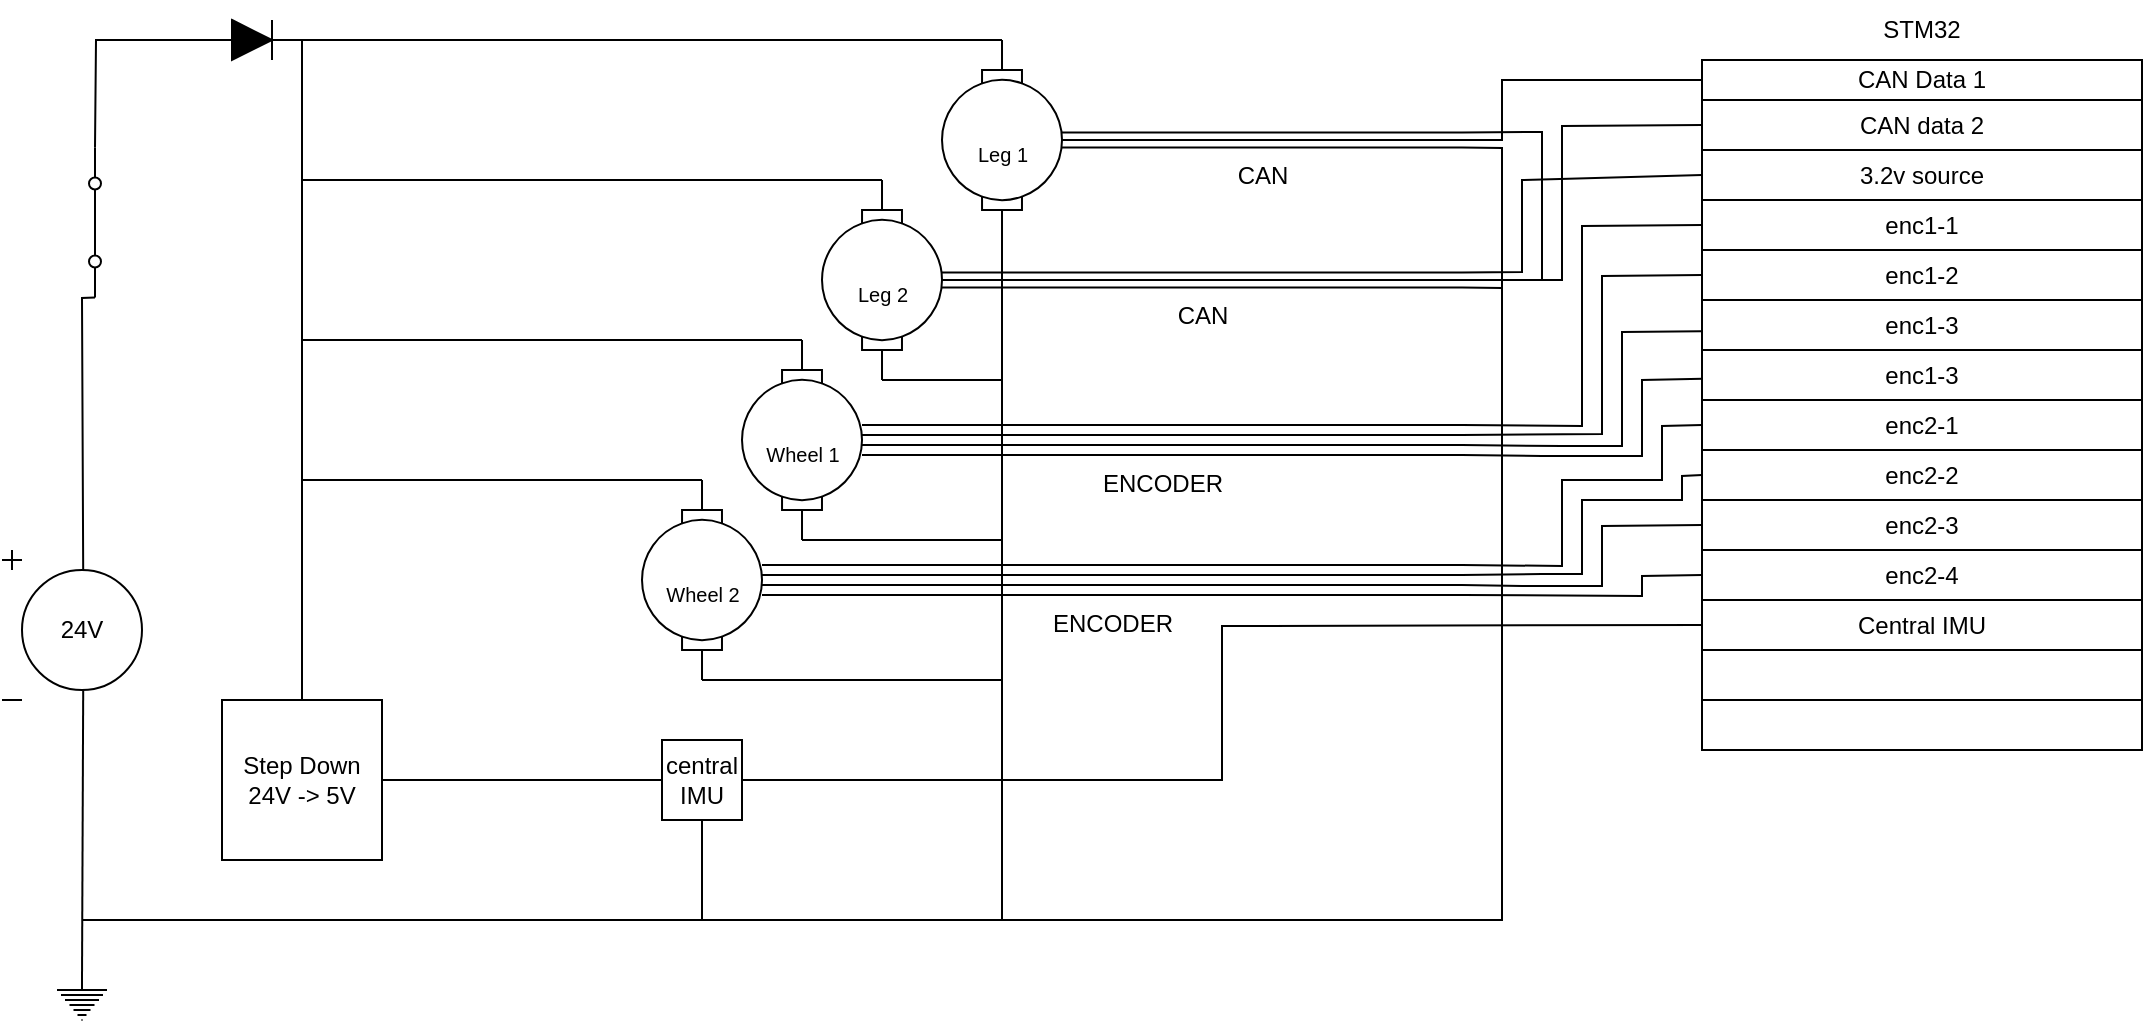 <mxfile version="21.2.8" type="device">
  <diagram name="Page-1" id="z8_DMeVFrz-r03T_bh5p">
    <mxGraphModel dx="974" dy="575" grid="1" gridSize="10" guides="1" tooltips="1" connect="1" arrows="1" fold="1" page="1" pageScale="1" pageWidth="850" pageHeight="1100" math="0" shadow="0">
      <root>
        <mxCell id="0" />
        <mxCell id="1" parent="0" />
        <mxCell id="wrNVoRmsTCd5IjerdAtQ-37" value="&lt;font style=&quot;font-size: 10px;&quot;&gt;Leg 1&lt;/font&gt;" style="shape=mxgraph.electrical.electro-mechanical.motor_2;html=1;shadow=0;dashed=0;align=center;fontSize=30;strokeWidth=1;direction=south;" parent="1" vertex="1">
          <mxGeometry x="540" y="40" width="60" height="100" as="geometry" />
        </mxCell>
        <mxCell id="wrNVoRmsTCd5IjerdAtQ-38" value="&lt;font style=&quot;font-size: 10px;&quot;&gt;Leg 2&lt;/font&gt;" style="shape=mxgraph.electrical.electro-mechanical.motor_2;html=1;shadow=0;dashed=0;align=center;fontSize=30;strokeWidth=1;direction=south;" parent="1" vertex="1">
          <mxGeometry x="480" y="110" width="60" height="100" as="geometry" />
        </mxCell>
        <mxCell id="wrNVoRmsTCd5IjerdAtQ-39" value="&lt;font style=&quot;font-size: 10px;&quot;&gt;Wheel 1&lt;/font&gt;" style="shape=mxgraph.electrical.electro-mechanical.motor_2;html=1;shadow=0;dashed=0;align=center;fontSize=30;strokeWidth=1;direction=south;" parent="1" vertex="1">
          <mxGeometry x="440" y="190" width="60" height="100" as="geometry" />
        </mxCell>
        <mxCell id="wrNVoRmsTCd5IjerdAtQ-40" value="&lt;font style=&quot;font-size: 10px;&quot;&gt;Wheel 2&lt;/font&gt;" style="shape=mxgraph.electrical.electro-mechanical.motor_2;html=1;shadow=0;dashed=0;align=center;fontSize=30;strokeWidth=1;direction=south;" parent="1" vertex="1">
          <mxGeometry x="390" y="260" width="60" height="100" as="geometry" />
        </mxCell>
        <mxCell id="wrNVoRmsTCd5IjerdAtQ-41" value="" style="pointerEvents=1;verticalLabelPosition=bottom;shadow=0;dashed=0;align=center;html=1;verticalAlign=top;shape=mxgraph.electrical.signal_sources.dc_source_1;" parent="1" vertex="1">
          <mxGeometry x="70" y="295" width="70" height="75" as="geometry" />
        </mxCell>
        <mxCell id="wrNVoRmsTCd5IjerdAtQ-42" value="24V" style="text;html=1;strokeColor=none;fillColor=none;align=center;verticalAlign=middle;whiteSpace=wrap;rounded=0;" parent="1" vertex="1">
          <mxGeometry x="80" y="320" width="60" height="30" as="geometry" />
        </mxCell>
        <mxCell id="wrNVoRmsTCd5IjerdAtQ-44" value="" style="endArrow=none;html=1;rounded=0;exitX=0;exitY=0.8;exitDx=0;exitDy=0;" parent="1" source="mzY82UwGpCVkSk2-1u4O-4" target="wrNVoRmsTCd5IjerdAtQ-45" edge="1">
          <mxGeometry width="50" height="50" relative="1" as="geometry">
            <mxPoint x="130" y="70" as="sourcePoint" />
            <mxPoint x="180" y="40" as="targetPoint" />
            <Array as="points">
              <mxPoint x="117" y="40" />
            </Array>
          </mxGeometry>
        </mxCell>
        <mxCell id="wrNVoRmsTCd5IjerdAtQ-45" value="" style="pointerEvents=1;fillColor=strokeColor;verticalLabelPosition=bottom;shadow=0;dashed=0;align=center;html=1;verticalAlign=top;shape=mxgraph.electrical.diodes.diode;" parent="1" vertex="1">
          <mxGeometry x="170" y="30" width="50" height="20" as="geometry" />
        </mxCell>
        <mxCell id="wrNVoRmsTCd5IjerdAtQ-46" value="" style="pointerEvents=1;verticalLabelPosition=bottom;shadow=0;dashed=0;align=center;html=1;verticalAlign=top;shape=mxgraph.electrical.signal_sources.protective_earth;" parent="1" vertex="1">
          <mxGeometry x="97.5" y="510" width="25" height="20" as="geometry" />
        </mxCell>
        <mxCell id="wrNVoRmsTCd5IjerdAtQ-48" value="" style="endArrow=none;html=1;rounded=0;entryX=0.58;entryY=0.935;entryDx=0;entryDy=0;entryPerimeter=0;exitX=0.5;exitY=0;exitDx=0;exitDy=0;exitPerimeter=0;" parent="1" source="wrNVoRmsTCd5IjerdAtQ-46" target="wrNVoRmsTCd5IjerdAtQ-41" edge="1">
          <mxGeometry width="50" height="50" relative="1" as="geometry">
            <mxPoint x="80" y="250" as="sourcePoint" />
            <mxPoint x="130" y="200" as="targetPoint" />
          </mxGeometry>
        </mxCell>
        <mxCell id="wrNVoRmsTCd5IjerdAtQ-51" value="" style="endArrow=none;html=1;rounded=0;entryX=1;entryY=0.5;entryDx=0;entryDy=0;entryPerimeter=0;exitX=0;exitY=0.5;exitDx=0;exitDy=0;exitPerimeter=0;" parent="1" source="wrNVoRmsTCd5IjerdAtQ-37" target="wrNVoRmsTCd5IjerdAtQ-45" edge="1">
          <mxGeometry width="50" height="50" relative="1" as="geometry">
            <mxPoint x="240" y="120" as="sourcePoint" />
            <mxPoint x="290" y="70" as="targetPoint" />
          </mxGeometry>
        </mxCell>
        <mxCell id="wrNVoRmsTCd5IjerdAtQ-52" value="" style="endArrow=none;html=1;rounded=0;entryX=1;entryY=0.5;entryDx=0;entryDy=0;entryPerimeter=0;exitX=0;exitY=0.5;exitDx=0;exitDy=0;exitPerimeter=0;" parent="1" source="wrNVoRmsTCd5IjerdAtQ-40" target="wrNVoRmsTCd5IjerdAtQ-45" edge="1">
          <mxGeometry width="50" height="50" relative="1" as="geometry">
            <mxPoint x="190" y="160" as="sourcePoint" />
            <mxPoint x="240" y="110" as="targetPoint" />
            <Array as="points">
              <mxPoint x="220" y="260" />
            </Array>
          </mxGeometry>
        </mxCell>
        <mxCell id="wrNVoRmsTCd5IjerdAtQ-53" value="" style="endArrow=none;html=1;rounded=0;entryX=0;entryY=0.5;entryDx=0;entryDy=0;entryPerimeter=0;" parent="1" target="wrNVoRmsTCd5IjerdAtQ-38" edge="1">
          <mxGeometry width="50" height="50" relative="1" as="geometry">
            <mxPoint x="220" y="110" as="sourcePoint" />
            <mxPoint x="310" y="100" as="targetPoint" />
          </mxGeometry>
        </mxCell>
        <mxCell id="wrNVoRmsTCd5IjerdAtQ-54" value="" style="endArrow=none;html=1;rounded=0;entryX=0;entryY=0.5;entryDx=0;entryDy=0;entryPerimeter=0;" parent="1" target="wrNVoRmsTCd5IjerdAtQ-39" edge="1">
          <mxGeometry width="50" height="50" relative="1" as="geometry">
            <mxPoint x="220" y="190" as="sourcePoint" />
            <mxPoint x="310" y="190" as="targetPoint" />
          </mxGeometry>
        </mxCell>
        <mxCell id="wrNVoRmsTCd5IjerdAtQ-55" value="" style="endArrow=none;html=1;rounded=0;exitX=1;exitY=0.5;exitDx=0;exitDy=0;exitPerimeter=0;" parent="1" source="wrNVoRmsTCd5IjerdAtQ-37" edge="1">
          <mxGeometry width="50" height="50" relative="1" as="geometry">
            <mxPoint x="450" y="80" as="sourcePoint" />
            <mxPoint x="570" y="160" as="targetPoint" />
          </mxGeometry>
        </mxCell>
        <mxCell id="wrNVoRmsTCd5IjerdAtQ-56" value="" style="endArrow=none;html=1;rounded=0;exitX=1;exitY=0.5;exitDx=0;exitDy=0;exitPerimeter=0;" parent="1" source="wrNVoRmsTCd5IjerdAtQ-38" edge="1">
          <mxGeometry width="50" height="50" relative="1" as="geometry">
            <mxPoint x="390" y="109.57" as="sourcePoint" />
            <mxPoint x="570" y="160" as="targetPoint" />
            <Array as="points">
              <mxPoint x="570" y="210" />
            </Array>
          </mxGeometry>
        </mxCell>
        <mxCell id="wrNVoRmsTCd5IjerdAtQ-57" value="" style="endArrow=none;html=1;rounded=0;exitX=1;exitY=0.5;exitDx=0;exitDy=0;exitPerimeter=0;" parent="1" source="wrNVoRmsTCd5IjerdAtQ-39" edge="1">
          <mxGeometry width="50" height="50" relative="1" as="geometry">
            <mxPoint x="400" y="190" as="sourcePoint" />
            <mxPoint x="570" y="290" as="targetPoint" />
          </mxGeometry>
        </mxCell>
        <mxCell id="wrNVoRmsTCd5IjerdAtQ-59" value="" style="endArrow=none;html=1;rounded=0;exitX=1;exitY=0.5;exitDx=0;exitDy=0;exitPerimeter=0;" parent="1" source="wrNVoRmsTCd5IjerdAtQ-40" edge="1">
          <mxGeometry width="50" height="50" relative="1" as="geometry">
            <mxPoint x="410" y="259.57" as="sourcePoint" />
            <mxPoint x="570" y="360" as="targetPoint" />
          </mxGeometry>
        </mxCell>
        <mxCell id="wrNVoRmsTCd5IjerdAtQ-60" value="" style="endArrow=none;html=1;rounded=0;" parent="1" edge="1">
          <mxGeometry width="50" height="50" relative="1" as="geometry">
            <mxPoint x="570" y="210" as="sourcePoint" />
            <mxPoint x="110" y="480" as="targetPoint" />
            <Array as="points">
              <mxPoint x="570" y="480" />
            </Array>
          </mxGeometry>
        </mxCell>
        <mxCell id="wrNVoRmsTCd5IjerdAtQ-62" value="ENCODER" style="verticalLabelPosition=bottom;shadow=0;dashed=0;align=center;html=1;verticalAlign=top;shape=mxgraph.electrical.transmission.4_line_bus;" parent="1" vertex="1">
          <mxGeometry x="500" y="232.5" width="300" height="15" as="geometry" />
        </mxCell>
        <mxCell id="wrNVoRmsTCd5IjerdAtQ-64" value="CAN" style="verticalLabelPosition=bottom;shadow=0;dashed=0;align=center;html=1;verticalAlign=top;shape=mxgraph.electrical.transmission.3_line_bus;" parent="1" vertex="1">
          <mxGeometry x="600" y="86.25" width="200" height="7.5" as="geometry" />
        </mxCell>
        <mxCell id="wrNVoRmsTCd5IjerdAtQ-66" value="ENCODER" style="verticalLabelPosition=bottom;shadow=0;dashed=0;align=center;html=1;verticalAlign=top;shape=mxgraph.electrical.transmission.4_line_bus;" parent="1" vertex="1">
          <mxGeometry x="450" y="302.5" width="350" height="15" as="geometry" />
        </mxCell>
        <mxCell id="wrNVoRmsTCd5IjerdAtQ-67" value="CAN" style="verticalLabelPosition=bottom;shadow=0;dashed=0;align=center;html=1;verticalAlign=top;shape=mxgraph.electrical.transmission.3_line_bus;" parent="1" vertex="1">
          <mxGeometry x="540" y="156.25" width="260" height="7.5" as="geometry" />
        </mxCell>
        <mxCell id="wrNVoRmsTCd5IjerdAtQ-68" value="Step Down 24V -&amp;gt; 5V" style="whiteSpace=wrap;html=1;aspect=fixed;" parent="1" vertex="1">
          <mxGeometry x="180" y="370" width="80" height="80" as="geometry" />
        </mxCell>
        <mxCell id="wrNVoRmsTCd5IjerdAtQ-69" value="" style="endArrow=none;html=1;rounded=0;exitX=0.5;exitY=0;exitDx=0;exitDy=0;" parent="1" source="wrNVoRmsTCd5IjerdAtQ-68" edge="1">
          <mxGeometry width="50" height="50" relative="1" as="geometry">
            <mxPoint x="140" y="230" as="sourcePoint" />
            <mxPoint x="220" y="260" as="targetPoint" />
          </mxGeometry>
        </mxCell>
        <mxCell id="wrNVoRmsTCd5IjerdAtQ-70" value="" style="endArrow=none;html=1;rounded=0;exitX=1;exitY=0.5;exitDx=0;exitDy=0;" parent="1" source="wrNVoRmsTCd5IjerdAtQ-68" edge="1">
          <mxGeometry width="50" height="50" relative="1" as="geometry">
            <mxPoint x="300" y="370" as="sourcePoint" />
            <mxPoint x="400" y="410" as="targetPoint" />
          </mxGeometry>
        </mxCell>
        <mxCell id="wrNVoRmsTCd5IjerdAtQ-71" value="central IMU" style="whiteSpace=wrap;html=1;aspect=fixed;" parent="1" vertex="1">
          <mxGeometry x="400" y="390" width="40" height="40" as="geometry" />
        </mxCell>
        <mxCell id="wrNVoRmsTCd5IjerdAtQ-74" value="" style="endArrow=none;html=1;rounded=0;entryX=0.5;entryY=1;entryDx=0;entryDy=0;" parent="1" target="wrNVoRmsTCd5IjerdAtQ-71" edge="1">
          <mxGeometry width="50" height="50" relative="1" as="geometry">
            <mxPoint x="420" y="480" as="sourcePoint" />
            <mxPoint x="710" y="400" as="targetPoint" />
          </mxGeometry>
        </mxCell>
        <mxCell id="wrNVoRmsTCd5IjerdAtQ-75" value="" style="endArrow=none;html=1;rounded=0;exitX=1;exitY=0.5;exitDx=0;exitDy=0;entryX=0;entryY=0.5;entryDx=0;entryDy=0;" parent="1" source="wrNVoRmsTCd5IjerdAtQ-71" target="wrNVoRmsTCd5IjerdAtQ-100" edge="1">
          <mxGeometry width="50" height="50" relative="1" as="geometry">
            <mxPoint x="650" y="450" as="sourcePoint" />
            <mxPoint x="800" y="410" as="targetPoint" />
            <Array as="points">
              <mxPoint x="680" y="410" />
              <mxPoint x="680" y="333" />
            </Array>
          </mxGeometry>
        </mxCell>
        <mxCell id="wrNVoRmsTCd5IjerdAtQ-77" value="" style="shape=table;startSize=0;container=1;collapsible=0;childLayout=tableLayout;" parent="1" vertex="1">
          <mxGeometry x="920" y="50" width="220" height="345" as="geometry" />
        </mxCell>
        <mxCell id="wrNVoRmsTCd5IjerdAtQ-78" value="" style="shape=tableRow;horizontal=0;startSize=0;swimlaneHead=0;swimlaneBody=0;strokeColor=inherit;top=0;left=0;bottom=0;right=0;collapsible=0;dropTarget=0;fillColor=none;points=[[0,0.5],[1,0.5]];portConstraint=eastwest;" parent="wrNVoRmsTCd5IjerdAtQ-77" vertex="1">
          <mxGeometry width="220" height="20" as="geometry" />
        </mxCell>
        <mxCell id="wrNVoRmsTCd5IjerdAtQ-79" value="CAN Data 1" style="shape=partialRectangle;html=1;whiteSpace=wrap;connectable=0;strokeColor=inherit;overflow=hidden;fillColor=none;top=0;left=0;bottom=0;right=0;pointerEvents=1;" parent="wrNVoRmsTCd5IjerdAtQ-78" vertex="1">
          <mxGeometry width="220" height="20" as="geometry">
            <mxRectangle width="220" height="20" as="alternateBounds" />
          </mxGeometry>
        </mxCell>
        <mxCell id="wrNVoRmsTCd5IjerdAtQ-80" value="" style="shape=tableRow;horizontal=0;startSize=0;swimlaneHead=0;swimlaneBody=0;strokeColor=inherit;top=0;left=0;bottom=0;right=0;collapsible=0;dropTarget=0;fillColor=none;points=[[0,0.5],[1,0.5]];portConstraint=eastwest;" parent="wrNVoRmsTCd5IjerdAtQ-77" vertex="1">
          <mxGeometry y="20" width="220" height="25" as="geometry" />
        </mxCell>
        <mxCell id="wrNVoRmsTCd5IjerdAtQ-81" value="CAN data 2" style="shape=partialRectangle;html=1;whiteSpace=wrap;connectable=0;strokeColor=inherit;overflow=hidden;fillColor=none;top=0;left=0;bottom=0;right=0;pointerEvents=1;" parent="wrNVoRmsTCd5IjerdAtQ-80" vertex="1">
          <mxGeometry width="220" height="25" as="geometry">
            <mxRectangle width="220" height="25" as="alternateBounds" />
          </mxGeometry>
        </mxCell>
        <mxCell id="wrNVoRmsTCd5IjerdAtQ-82" value="" style="shape=tableRow;horizontal=0;startSize=0;swimlaneHead=0;swimlaneBody=0;strokeColor=inherit;top=0;left=0;bottom=0;right=0;collapsible=0;dropTarget=0;fillColor=none;points=[[0,0.5],[1,0.5]];portConstraint=eastwest;" parent="wrNVoRmsTCd5IjerdAtQ-77" vertex="1">
          <mxGeometry y="45" width="220" height="25" as="geometry" />
        </mxCell>
        <mxCell id="wrNVoRmsTCd5IjerdAtQ-83" value="3.2v source" style="shape=partialRectangle;html=1;whiteSpace=wrap;connectable=0;strokeColor=inherit;overflow=hidden;fillColor=none;top=0;left=0;bottom=0;right=0;pointerEvents=1;" parent="wrNVoRmsTCd5IjerdAtQ-82" vertex="1">
          <mxGeometry width="220" height="25" as="geometry">
            <mxRectangle width="220" height="25" as="alternateBounds" />
          </mxGeometry>
        </mxCell>
        <mxCell id="wrNVoRmsTCd5IjerdAtQ-84" value="" style="shape=tableRow;horizontal=0;startSize=0;swimlaneHead=0;swimlaneBody=0;strokeColor=inherit;top=0;left=0;bottom=0;right=0;collapsible=0;dropTarget=0;fillColor=none;points=[[0,0.5],[1,0.5]];portConstraint=eastwest;" parent="wrNVoRmsTCd5IjerdAtQ-77" vertex="1">
          <mxGeometry y="70" width="220" height="25" as="geometry" />
        </mxCell>
        <mxCell id="wrNVoRmsTCd5IjerdAtQ-85" value="enc1-1" style="shape=partialRectangle;html=1;whiteSpace=wrap;connectable=0;strokeColor=inherit;overflow=hidden;fillColor=none;top=0;left=0;bottom=0;right=0;pointerEvents=1;" parent="wrNVoRmsTCd5IjerdAtQ-84" vertex="1">
          <mxGeometry width="220" height="25" as="geometry">
            <mxRectangle width="220" height="25" as="alternateBounds" />
          </mxGeometry>
        </mxCell>
        <mxCell id="wrNVoRmsTCd5IjerdAtQ-86" value="" style="shape=tableRow;horizontal=0;startSize=0;swimlaneHead=0;swimlaneBody=0;strokeColor=inherit;top=0;left=0;bottom=0;right=0;collapsible=0;dropTarget=0;fillColor=none;points=[[0,0.5],[1,0.5]];portConstraint=eastwest;" parent="wrNVoRmsTCd5IjerdAtQ-77" vertex="1">
          <mxGeometry y="95" width="220" height="25" as="geometry" />
        </mxCell>
        <mxCell id="wrNVoRmsTCd5IjerdAtQ-87" value="enc1-2" style="shape=partialRectangle;html=1;whiteSpace=wrap;connectable=0;strokeColor=inherit;overflow=hidden;fillColor=none;top=0;left=0;bottom=0;right=0;pointerEvents=1;" parent="wrNVoRmsTCd5IjerdAtQ-86" vertex="1">
          <mxGeometry width="220" height="25" as="geometry">
            <mxRectangle width="220" height="25" as="alternateBounds" />
          </mxGeometry>
        </mxCell>
        <mxCell id="wrNVoRmsTCd5IjerdAtQ-88" value="" style="shape=tableRow;horizontal=0;startSize=0;swimlaneHead=0;swimlaneBody=0;strokeColor=inherit;top=0;left=0;bottom=0;right=0;collapsible=0;dropTarget=0;fillColor=none;points=[[0,0.5],[1,0.5]];portConstraint=eastwest;" parent="wrNVoRmsTCd5IjerdAtQ-77" vertex="1">
          <mxGeometry y="120" width="220" height="25" as="geometry" />
        </mxCell>
        <mxCell id="wrNVoRmsTCd5IjerdAtQ-89" value="enc1-3" style="shape=partialRectangle;html=1;whiteSpace=wrap;connectable=0;strokeColor=inherit;overflow=hidden;fillColor=none;top=0;left=0;bottom=0;right=0;pointerEvents=1;" parent="wrNVoRmsTCd5IjerdAtQ-88" vertex="1">
          <mxGeometry width="220" height="25" as="geometry">
            <mxRectangle width="220" height="25" as="alternateBounds" />
          </mxGeometry>
        </mxCell>
        <mxCell id="wrNVoRmsTCd5IjerdAtQ-90" value="" style="shape=tableRow;horizontal=0;startSize=0;swimlaneHead=0;swimlaneBody=0;strokeColor=inherit;top=0;left=0;bottom=0;right=0;collapsible=0;dropTarget=0;fillColor=none;points=[[0,0.5],[1,0.5]];portConstraint=eastwest;" parent="wrNVoRmsTCd5IjerdAtQ-77" vertex="1">
          <mxGeometry y="145" width="220" height="25" as="geometry" />
        </mxCell>
        <mxCell id="wrNVoRmsTCd5IjerdAtQ-91" value="enc1-3" style="shape=partialRectangle;html=1;whiteSpace=wrap;connectable=0;strokeColor=inherit;overflow=hidden;fillColor=none;top=0;left=0;bottom=0;right=0;pointerEvents=1;" parent="wrNVoRmsTCd5IjerdAtQ-90" vertex="1">
          <mxGeometry width="220" height="25" as="geometry">
            <mxRectangle width="220" height="25" as="alternateBounds" />
          </mxGeometry>
        </mxCell>
        <mxCell id="wrNVoRmsTCd5IjerdAtQ-92" value="" style="shape=tableRow;horizontal=0;startSize=0;swimlaneHead=0;swimlaneBody=0;strokeColor=inherit;top=0;left=0;bottom=0;right=0;collapsible=0;dropTarget=0;fillColor=none;points=[[0,0.5],[1,0.5]];portConstraint=eastwest;" parent="wrNVoRmsTCd5IjerdAtQ-77" vertex="1">
          <mxGeometry y="170" width="220" height="25" as="geometry" />
        </mxCell>
        <mxCell id="wrNVoRmsTCd5IjerdAtQ-93" value="enc2-1" style="shape=partialRectangle;html=1;whiteSpace=wrap;connectable=0;strokeColor=inherit;overflow=hidden;fillColor=none;top=0;left=0;bottom=0;right=0;pointerEvents=1;" parent="wrNVoRmsTCd5IjerdAtQ-92" vertex="1">
          <mxGeometry width="220" height="25" as="geometry">
            <mxRectangle width="220" height="25" as="alternateBounds" />
          </mxGeometry>
        </mxCell>
        <mxCell id="wrNVoRmsTCd5IjerdAtQ-94" value="" style="shape=tableRow;horizontal=0;startSize=0;swimlaneHead=0;swimlaneBody=0;strokeColor=inherit;top=0;left=0;bottom=0;right=0;collapsible=0;dropTarget=0;fillColor=none;points=[[0,0.5],[1,0.5]];portConstraint=eastwest;" parent="wrNVoRmsTCd5IjerdAtQ-77" vertex="1">
          <mxGeometry y="195" width="220" height="25" as="geometry" />
        </mxCell>
        <mxCell id="wrNVoRmsTCd5IjerdAtQ-95" value="enc2-2" style="shape=partialRectangle;html=1;whiteSpace=wrap;connectable=0;strokeColor=inherit;overflow=hidden;fillColor=none;top=0;left=0;bottom=0;right=0;pointerEvents=1;" parent="wrNVoRmsTCd5IjerdAtQ-94" vertex="1">
          <mxGeometry width="220" height="25" as="geometry">
            <mxRectangle width="220" height="25" as="alternateBounds" />
          </mxGeometry>
        </mxCell>
        <mxCell id="wrNVoRmsTCd5IjerdAtQ-96" value="" style="shape=tableRow;horizontal=0;startSize=0;swimlaneHead=0;swimlaneBody=0;strokeColor=inherit;top=0;left=0;bottom=0;right=0;collapsible=0;dropTarget=0;fillColor=none;points=[[0,0.5],[1,0.5]];portConstraint=eastwest;" parent="wrNVoRmsTCd5IjerdAtQ-77" vertex="1">
          <mxGeometry y="220" width="220" height="25" as="geometry" />
        </mxCell>
        <mxCell id="wrNVoRmsTCd5IjerdAtQ-97" value="enc2-3" style="shape=partialRectangle;html=1;whiteSpace=wrap;connectable=0;strokeColor=inherit;overflow=hidden;fillColor=none;top=0;left=0;bottom=0;right=0;pointerEvents=1;" parent="wrNVoRmsTCd5IjerdAtQ-96" vertex="1">
          <mxGeometry width="220" height="25" as="geometry">
            <mxRectangle width="220" height="25" as="alternateBounds" />
          </mxGeometry>
        </mxCell>
        <mxCell id="wrNVoRmsTCd5IjerdAtQ-98" value="" style="shape=tableRow;horizontal=0;startSize=0;swimlaneHead=0;swimlaneBody=0;strokeColor=inherit;top=0;left=0;bottom=0;right=0;collapsible=0;dropTarget=0;fillColor=none;points=[[0,0.5],[1,0.5]];portConstraint=eastwest;" parent="wrNVoRmsTCd5IjerdAtQ-77" vertex="1">
          <mxGeometry y="245" width="220" height="25" as="geometry" />
        </mxCell>
        <mxCell id="wrNVoRmsTCd5IjerdAtQ-99" value="enc2-4" style="shape=partialRectangle;html=1;whiteSpace=wrap;connectable=0;strokeColor=inherit;overflow=hidden;fillColor=none;top=0;left=0;bottom=0;right=0;pointerEvents=1;" parent="wrNVoRmsTCd5IjerdAtQ-98" vertex="1">
          <mxGeometry width="220" height="25" as="geometry">
            <mxRectangle width="220" height="25" as="alternateBounds" />
          </mxGeometry>
        </mxCell>
        <mxCell id="wrNVoRmsTCd5IjerdAtQ-100" value="" style="shape=tableRow;horizontal=0;startSize=0;swimlaneHead=0;swimlaneBody=0;strokeColor=inherit;top=0;left=0;bottom=0;right=0;collapsible=0;dropTarget=0;fillColor=none;points=[[0,0.5],[1,0.5]];portConstraint=eastwest;" parent="wrNVoRmsTCd5IjerdAtQ-77" vertex="1">
          <mxGeometry y="270" width="220" height="25" as="geometry" />
        </mxCell>
        <mxCell id="wrNVoRmsTCd5IjerdAtQ-101" value="Central IMU" style="shape=partialRectangle;html=1;whiteSpace=wrap;connectable=0;strokeColor=inherit;overflow=hidden;fillColor=none;top=0;left=0;bottom=0;right=0;pointerEvents=1;" parent="wrNVoRmsTCd5IjerdAtQ-100" vertex="1">
          <mxGeometry width="220" height="25" as="geometry">
            <mxRectangle width="220" height="25" as="alternateBounds" />
          </mxGeometry>
        </mxCell>
        <mxCell id="wrNVoRmsTCd5IjerdAtQ-102" value="" style="shape=tableRow;horizontal=0;startSize=0;swimlaneHead=0;swimlaneBody=0;strokeColor=inherit;top=0;left=0;bottom=0;right=0;collapsible=0;dropTarget=0;fillColor=none;points=[[0,0.5],[1,0.5]];portConstraint=eastwest;" parent="wrNVoRmsTCd5IjerdAtQ-77" vertex="1">
          <mxGeometry y="295" width="220" height="25" as="geometry" />
        </mxCell>
        <mxCell id="wrNVoRmsTCd5IjerdAtQ-103" value="" style="shape=partialRectangle;html=1;whiteSpace=wrap;connectable=0;strokeColor=inherit;overflow=hidden;fillColor=none;top=0;left=0;bottom=0;right=0;pointerEvents=1;" parent="wrNVoRmsTCd5IjerdAtQ-102" vertex="1">
          <mxGeometry width="220" height="25" as="geometry">
            <mxRectangle width="220" height="25" as="alternateBounds" />
          </mxGeometry>
        </mxCell>
        <mxCell id="wrNVoRmsTCd5IjerdAtQ-104" value="" style="shape=tableRow;horizontal=0;startSize=0;swimlaneHead=0;swimlaneBody=0;strokeColor=inherit;top=0;left=0;bottom=0;right=0;collapsible=0;dropTarget=0;fillColor=none;points=[[0,0.5],[1,0.5]];portConstraint=eastwest;" parent="wrNVoRmsTCd5IjerdAtQ-77" vertex="1">
          <mxGeometry y="320" width="220" height="25" as="geometry" />
        </mxCell>
        <mxCell id="wrNVoRmsTCd5IjerdAtQ-105" value="" style="shape=partialRectangle;html=1;whiteSpace=wrap;connectable=0;strokeColor=inherit;overflow=hidden;fillColor=none;top=0;left=0;bottom=0;right=0;pointerEvents=1;" parent="wrNVoRmsTCd5IjerdAtQ-104" vertex="1">
          <mxGeometry width="220" height="25" as="geometry">
            <mxRectangle width="220" height="25" as="alternateBounds" />
          </mxGeometry>
        </mxCell>
        <mxCell id="wrNVoRmsTCd5IjerdAtQ-107" value="" style="endArrow=none;html=1;rounded=0;exitX=1;exitY=0;exitDx=0;exitDy=0;exitPerimeter=0;" parent="1" source="wrNVoRmsTCd5IjerdAtQ-64" edge="1">
          <mxGeometry width="50" height="50" relative="1" as="geometry">
            <mxPoint x="810" y="80" as="sourcePoint" />
            <mxPoint x="840" y="160" as="targetPoint" />
            <Array as="points">
              <mxPoint x="840" y="86" />
            </Array>
          </mxGeometry>
        </mxCell>
        <mxCell id="wrNVoRmsTCd5IjerdAtQ-108" value="" style="endArrow=none;html=1;rounded=0;exitX=1;exitY=1;exitDx=0;exitDy=0;exitPerimeter=0;" parent="1" source="wrNVoRmsTCd5IjerdAtQ-64" edge="1">
          <mxGeometry width="50" height="50" relative="1" as="geometry">
            <mxPoint x="820" y="160" as="sourcePoint" />
            <mxPoint x="570" y="480" as="targetPoint" />
            <Array as="points">
              <mxPoint x="820" y="94" />
              <mxPoint x="820" y="480" />
              <mxPoint x="660" y="480" />
            </Array>
          </mxGeometry>
        </mxCell>
        <mxCell id="wrNVoRmsTCd5IjerdAtQ-110" value="" style="endArrow=none;html=1;rounded=0;exitX=1;exitY=1;exitDx=0;exitDy=0;exitPerimeter=0;" parent="1" source="wrNVoRmsTCd5IjerdAtQ-67" edge="1">
          <mxGeometry width="50" height="50" relative="1" as="geometry">
            <mxPoint x="820" y="210" as="sourcePoint" />
            <mxPoint x="820" y="164" as="targetPoint" />
          </mxGeometry>
        </mxCell>
        <mxCell id="wrNVoRmsTCd5IjerdAtQ-111" value="" style="endArrow=none;html=1;rounded=0;exitX=1;exitY=1;exitDx=0;exitDy=0;exitPerimeter=0;entryX=0.002;entryY=0.462;entryDx=0;entryDy=0;entryPerimeter=0;" parent="1" source="wrNVoRmsTCd5IjerdAtQ-62" target="wrNVoRmsTCd5IjerdAtQ-77" edge="1">
          <mxGeometry width="50" height="50" relative="1" as="geometry">
            <mxPoint x="810" y="260" as="sourcePoint" />
            <mxPoint x="840" y="248" as="targetPoint" />
            <Array as="points">
              <mxPoint x="840" y="248" />
              <mxPoint x="890" y="248" />
              <mxPoint x="890" y="210" />
            </Array>
          </mxGeometry>
        </mxCell>
        <mxCell id="wrNVoRmsTCd5IjerdAtQ-112" value="" style="endArrow=none;html=1;rounded=0;exitX=1;exitY=1;exitDx=0;exitDy=0;exitPerimeter=0;entryX=0;entryY=0.5;entryDx=0;entryDy=0;" parent="1" source="wrNVoRmsTCd5IjerdAtQ-66" target="wrNVoRmsTCd5IjerdAtQ-98" edge="1">
          <mxGeometry width="50" height="50" relative="1" as="geometry">
            <mxPoint x="800" y="350" as="sourcePoint" />
            <mxPoint x="830" y="318" as="targetPoint" />
            <Array as="points">
              <mxPoint x="890" y="318" />
              <mxPoint x="890" y="308" />
            </Array>
          </mxGeometry>
        </mxCell>
        <mxCell id="wrNVoRmsTCd5IjerdAtQ-113" value="" style="endArrow=none;html=1;rounded=0;exitX=1;exitY=0;exitDx=0;exitDy=0;exitPerimeter=0;entryX=0;entryY=0.5;entryDx=0;entryDy=0;" parent="1" source="wrNVoRmsTCd5IjerdAtQ-67" target="wrNVoRmsTCd5IjerdAtQ-82" edge="1">
          <mxGeometry width="50" height="50" relative="1" as="geometry">
            <mxPoint x="810" y="150" as="sourcePoint" />
            <mxPoint x="840" y="210" as="targetPoint" />
            <Array as="points">
              <mxPoint x="830" y="156" />
              <mxPoint x="830" y="110" />
            </Array>
          </mxGeometry>
        </mxCell>
        <mxCell id="wrNVoRmsTCd5IjerdAtQ-114" value="" style="endArrow=none;html=1;rounded=0;exitX=1;exitY=0;exitDx=0;exitDy=0;exitPerimeter=0;entryX=0;entryY=0.5;entryDx=0;entryDy=0;" parent="1" source="wrNVoRmsTCd5IjerdAtQ-62" target="wrNVoRmsTCd5IjerdAtQ-84" edge="1">
          <mxGeometry width="50" height="50" relative="1" as="geometry">
            <mxPoint x="810" y="240" as="sourcePoint" />
            <mxPoint x="840" y="233" as="targetPoint" />
            <Array as="points">
              <mxPoint x="860" y="233" />
              <mxPoint x="860" y="133" />
            </Array>
          </mxGeometry>
        </mxCell>
        <mxCell id="wrNVoRmsTCd5IjerdAtQ-115" value="" style="endArrow=none;html=1;rounded=0;exitX=1;exitY=0;exitDx=0;exitDy=0;exitPerimeter=0;entryX=0;entryY=0.5;entryDx=0;entryDy=0;" parent="1" source="wrNVoRmsTCd5IjerdAtQ-66" target="wrNVoRmsTCd5IjerdAtQ-92" edge="1">
          <mxGeometry width="50" height="50" relative="1" as="geometry">
            <mxPoint x="810" y="310" as="sourcePoint" />
            <mxPoint x="830" y="303" as="targetPoint" />
            <Array as="points">
              <mxPoint x="850" y="303" />
              <mxPoint x="850" y="260" />
              <mxPoint x="900" y="260" />
              <mxPoint x="900" y="233" />
            </Array>
          </mxGeometry>
        </mxCell>
        <mxCell id="wrNVoRmsTCd5IjerdAtQ-117" value="" style="endArrow=none;html=1;rounded=0;exitX=1;exitY=0.33;exitDx=0;exitDy=0;exitPerimeter=0;entryX=0;entryY=0.5;entryDx=0;entryDy=0;" parent="1" source="wrNVoRmsTCd5IjerdAtQ-62" target="wrNVoRmsTCd5IjerdAtQ-86" edge="1">
          <mxGeometry width="50" height="50" relative="1" as="geometry">
            <mxPoint x="810" y="239.75" as="sourcePoint" />
            <mxPoint x="850" y="239.75" as="targetPoint" />
            <Array as="points">
              <mxPoint x="870" y="237" />
              <mxPoint x="870" y="158" />
            </Array>
          </mxGeometry>
        </mxCell>
        <mxCell id="wrNVoRmsTCd5IjerdAtQ-118" value="" style="endArrow=none;html=1;rounded=0;exitX=1;exitY=0.67;exitDx=0;exitDy=0;exitPerimeter=0;entryX=-0.002;entryY=0.393;entryDx=0;entryDy=0;entryPerimeter=0;" parent="1" source="wrNVoRmsTCd5IjerdAtQ-62" target="wrNVoRmsTCd5IjerdAtQ-77" edge="1">
          <mxGeometry width="50" height="50" relative="1" as="geometry">
            <mxPoint x="830" y="260" as="sourcePoint" />
            <mxPoint x="870" y="260" as="targetPoint" />
            <Array as="points">
              <mxPoint x="850" y="243" />
              <mxPoint x="870" y="243" />
              <mxPoint x="880" y="243" />
              <mxPoint x="880" y="186" />
            </Array>
          </mxGeometry>
        </mxCell>
        <mxCell id="wrNVoRmsTCd5IjerdAtQ-119" value="" style="endArrow=none;html=1;rounded=0;exitX=1;exitY=0.67;exitDx=0;exitDy=0;exitPerimeter=0;entryX=0;entryY=0.5;entryDx=0;entryDy=0;" parent="1" source="wrNVoRmsTCd5IjerdAtQ-66" target="wrNVoRmsTCd5IjerdAtQ-96" edge="1">
          <mxGeometry width="50" height="50" relative="1" as="geometry">
            <mxPoint x="830" y="317.5" as="sourcePoint" />
            <mxPoint x="870" y="317.5" as="targetPoint" />
            <Array as="points">
              <mxPoint x="830" y="313" />
              <mxPoint x="870" y="313" />
              <mxPoint x="870" y="283" />
            </Array>
          </mxGeometry>
        </mxCell>
        <mxCell id="wrNVoRmsTCd5IjerdAtQ-120" value="" style="endArrow=none;html=1;rounded=0;exitX=1;exitY=0.33;exitDx=0;exitDy=0;exitPerimeter=0;entryX=0;entryY=0.5;entryDx=0;entryDy=0;" parent="1" source="wrNVoRmsTCd5IjerdAtQ-66" target="wrNVoRmsTCd5IjerdAtQ-94" edge="1">
          <mxGeometry width="50" height="50" relative="1" as="geometry">
            <mxPoint x="830" y="309.75" as="sourcePoint" />
            <mxPoint x="870" y="309.75" as="targetPoint" />
            <Array as="points">
              <mxPoint x="840" y="307" />
              <mxPoint x="860" y="307" />
              <mxPoint x="860" y="270" />
              <mxPoint x="900" y="270" />
              <mxPoint x="910" y="270" />
              <mxPoint x="910" y="258" />
            </Array>
          </mxGeometry>
        </mxCell>
        <mxCell id="wrNVoRmsTCd5IjerdAtQ-121" value="" style="endArrow=none;html=1;rounded=0;exitX=1;exitY=0.5;exitDx=0;exitDy=0;exitPerimeter=0;entryX=0;entryY=0.5;entryDx=0;entryDy=0;" parent="1" source="wrNVoRmsTCd5IjerdAtQ-64" target="wrNVoRmsTCd5IjerdAtQ-78" edge="1">
          <mxGeometry width="50" height="50" relative="1" as="geometry">
            <mxPoint x="800" y="112.5" as="sourcePoint" />
            <mxPoint x="880" y="122.5" as="targetPoint" />
            <Array as="points">
              <mxPoint x="820" y="90" />
              <mxPoint x="820" y="60" />
            </Array>
          </mxGeometry>
        </mxCell>
        <mxCell id="wrNVoRmsTCd5IjerdAtQ-122" value="" style="endArrow=none;html=1;rounded=0;exitX=1;exitY=0.5;exitDx=0;exitDy=0;exitPerimeter=0;entryX=0;entryY=0.5;entryDx=0;entryDy=0;" parent="1" source="wrNVoRmsTCd5IjerdAtQ-67" target="wrNVoRmsTCd5IjerdAtQ-80" edge="1">
          <mxGeometry width="50" height="50" relative="1" as="geometry">
            <mxPoint x="800" y="130" as="sourcePoint" />
            <mxPoint x="880" y="140" as="targetPoint" />
            <Array as="points">
              <mxPoint x="850" y="160" />
              <mxPoint x="850" y="110" />
              <mxPoint x="850" y="83" />
            </Array>
          </mxGeometry>
        </mxCell>
        <mxCell id="wrNVoRmsTCd5IjerdAtQ-123" value="STM32" style="text;html=1;strokeColor=none;fillColor=none;align=center;verticalAlign=middle;whiteSpace=wrap;rounded=0;" parent="1" vertex="1">
          <mxGeometry x="1000" y="20" width="60" height="30" as="geometry" />
        </mxCell>
        <mxCell id="mzY82UwGpCVkSk2-1u4O-3" value="" style="endArrow=none;html=1;rounded=0;exitX=0.58;exitY=0.135;exitDx=0;exitDy=0;exitPerimeter=0;entryX=1;entryY=0.8;entryDx=0;entryDy=0;" edge="1" parent="1" source="wrNVoRmsTCd5IjerdAtQ-41" target="mzY82UwGpCVkSk2-1u4O-4">
          <mxGeometry width="50" height="50" relative="1" as="geometry">
            <mxPoint x="121" y="220" as="sourcePoint" />
            <mxPoint x="110" y="180" as="targetPoint" />
            <Array as="points">
              <mxPoint x="110" y="169" />
            </Array>
          </mxGeometry>
        </mxCell>
        <mxCell id="mzY82UwGpCVkSk2-1u4O-4" value="" style="html=1;shape=mxgraph.electrical.electro-mechanical.singleSwitch;aspect=fixed;elSwitchState=on;direction=south;" vertex="1" parent="1">
          <mxGeometry x="112.5" y="93.75" width="20" height="75" as="geometry" />
        </mxCell>
      </root>
    </mxGraphModel>
  </diagram>
</mxfile>
